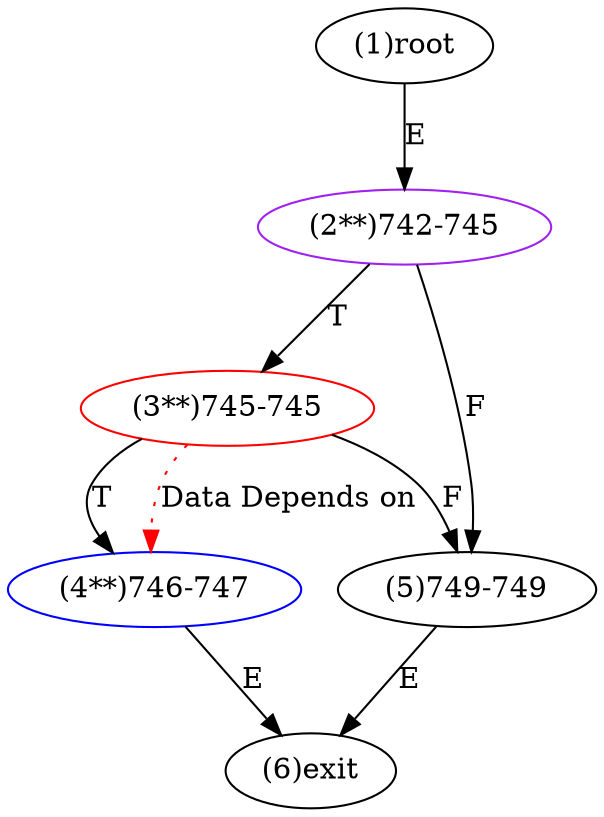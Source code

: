 digraph "" { 
1[ label="(1)root"];
2[ label="(2**)742-745",color=purple];
3[ label="(3**)745-745",color=red];
4[ label="(4**)746-747",color=blue];
5[ label="(5)749-749"];
6[ label="(6)exit"];
1->2[ label="E"];
2->5[ label="F"];
2->3[ label="T"];
3->5[ label="F"];
3->4[ label="T"];
4->6[ label="E"];
5->6[ label="E"];
3->4[ color="red" label="Data Depends on" style = dotted ];
}